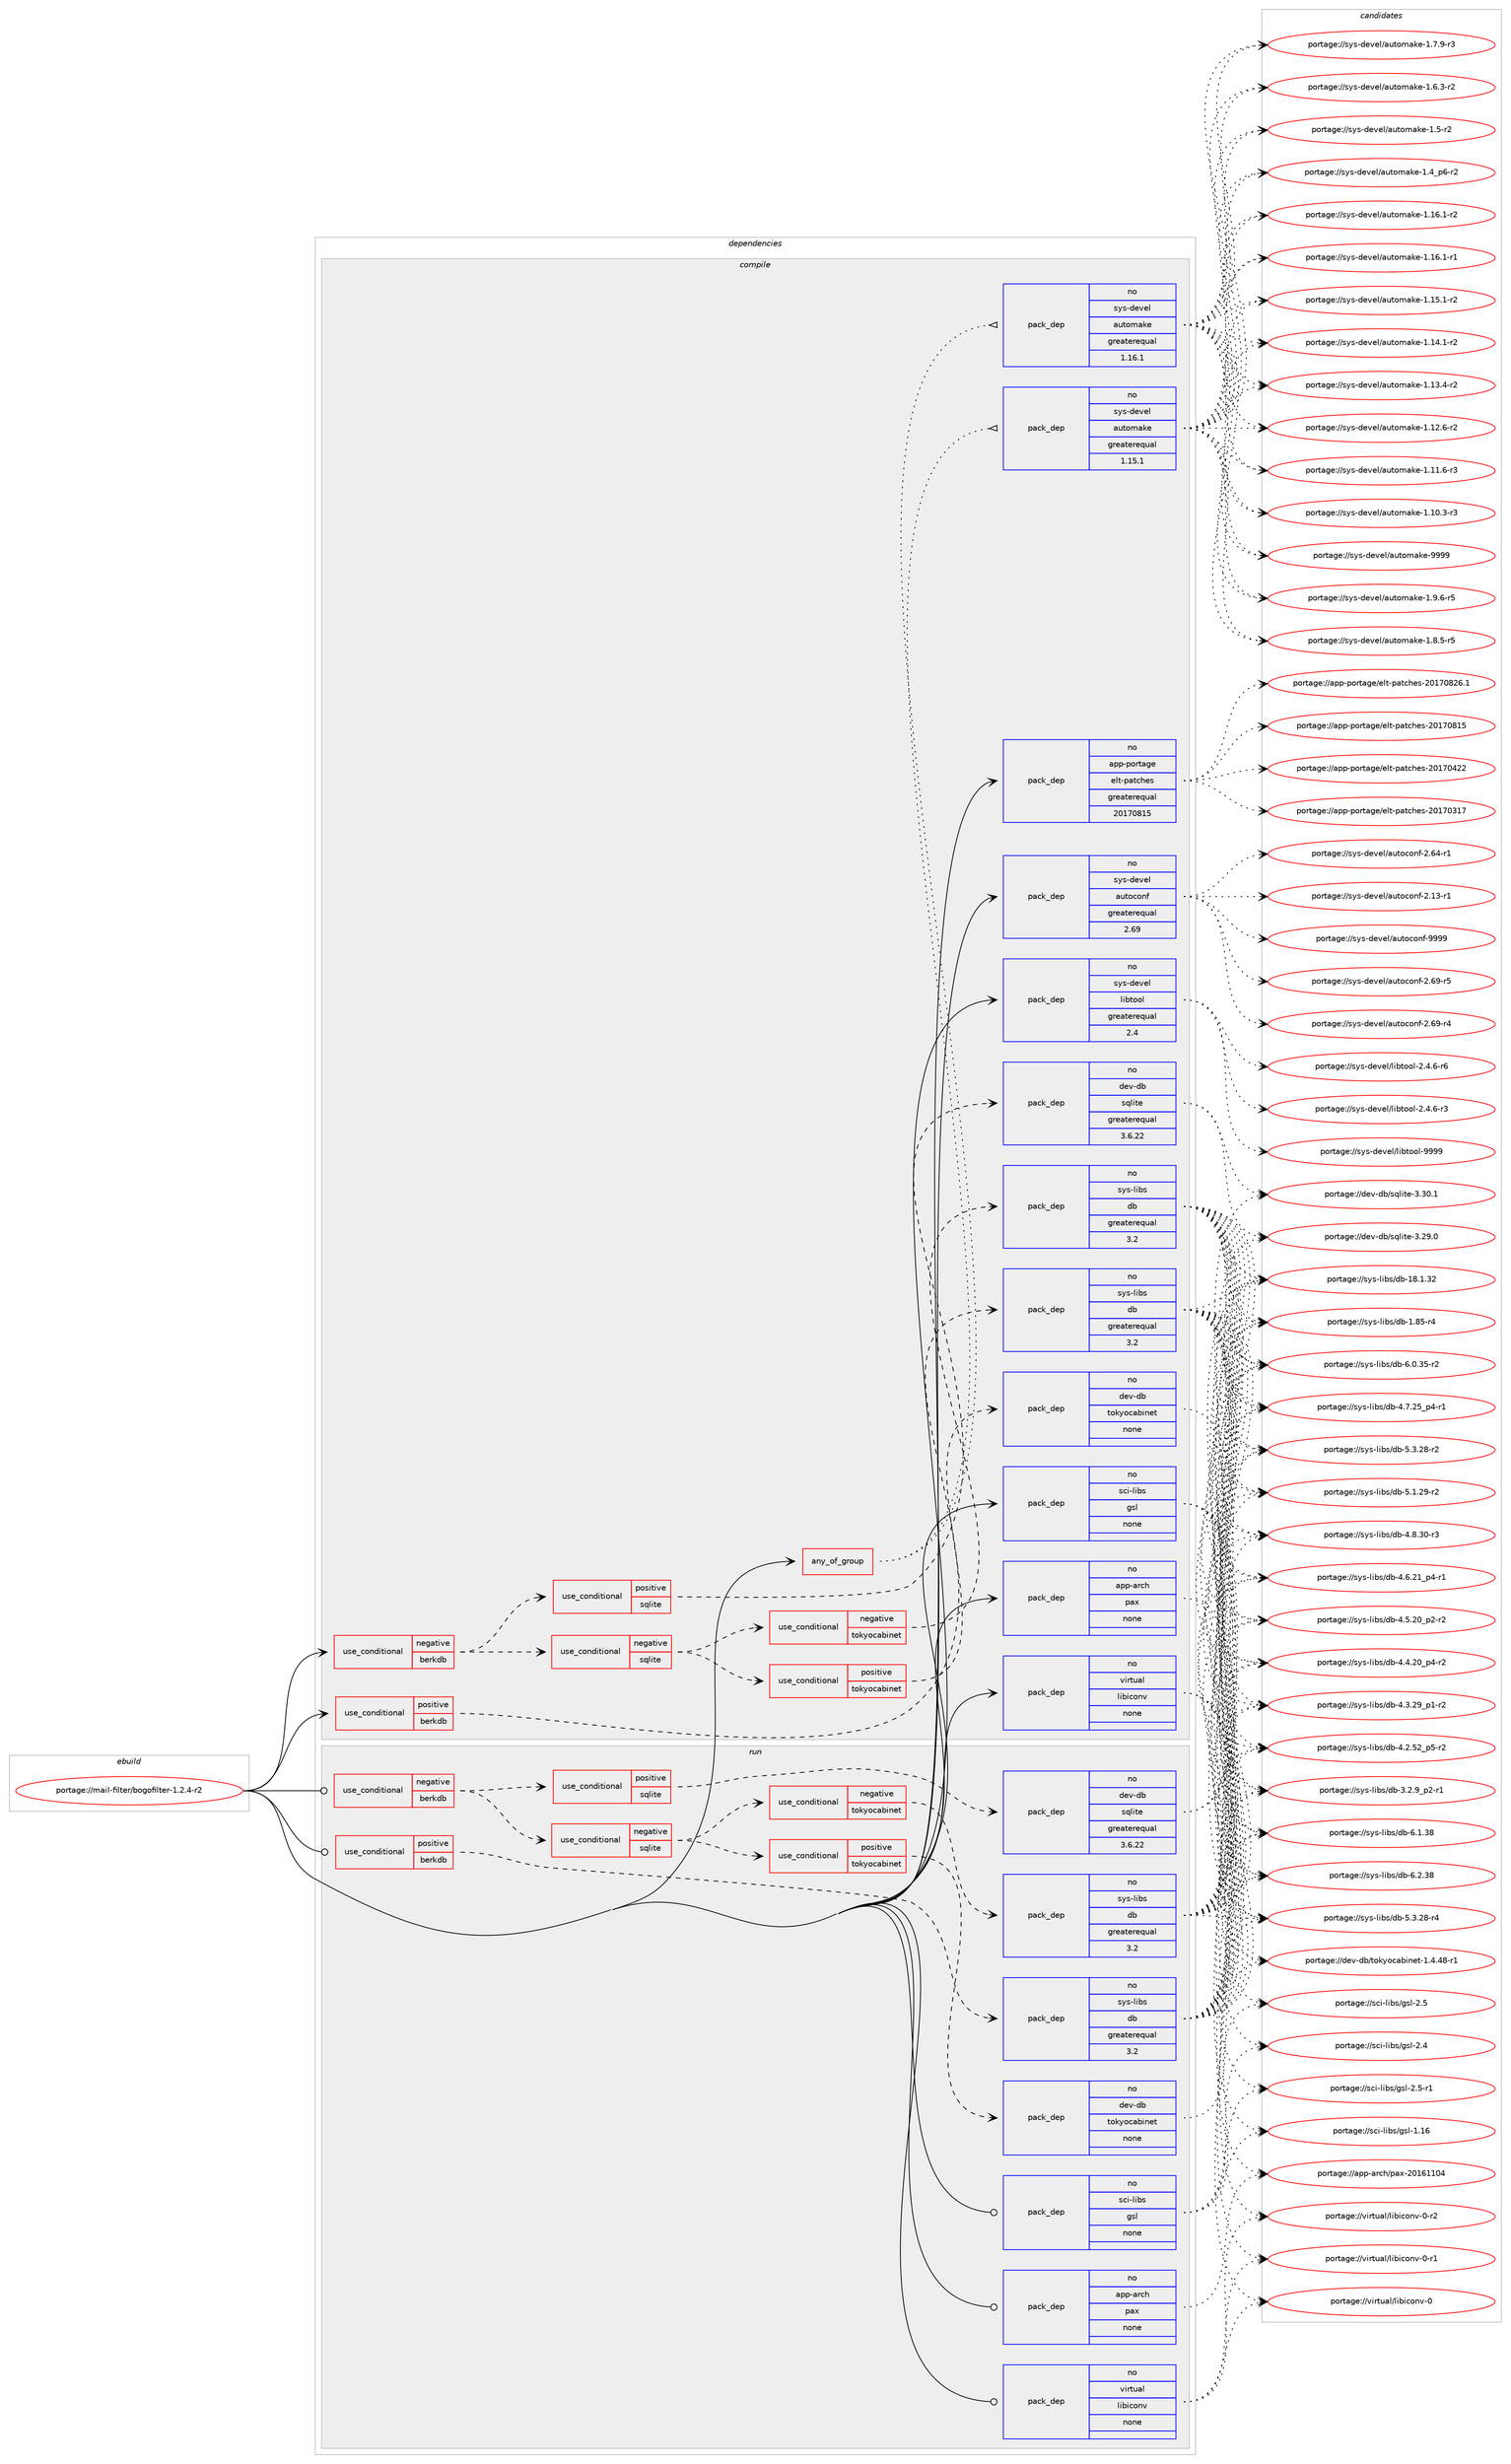 digraph prolog {

# *************
# Graph options
# *************

newrank=true;
concentrate=true;
compound=true;
graph [rankdir=LR,fontname=Helvetica,fontsize=10,ranksep=1.5];#, ranksep=2.5, nodesep=0.2];
edge  [arrowhead=vee];
node  [fontname=Helvetica,fontsize=10];

# **********
# The ebuild
# **********

subgraph cluster_leftcol {
color=gray;
label=<<i>ebuild</i>>;
id [label="portage://mail-filter/bogofilter-1.2.4-r2", color=red, width=4, href="../mail-filter/bogofilter-1.2.4-r2.svg"];
}

# ****************
# The dependencies
# ****************

subgraph cluster_midcol {
color=gray;
label=<<i>dependencies</i>>;
subgraph cluster_compile {
fillcolor="#eeeeee";
style=filled;
label=<<i>compile</i>>;
subgraph any3414 {
dependency233961 [label=<<TABLE BORDER="0" CELLBORDER="1" CELLSPACING="0" CELLPADDING="4"><TR><TD CELLPADDING="10">any_of_group</TD></TR></TABLE>>, shape=none, color=red];subgraph pack176894 {
dependency233962 [label=<<TABLE BORDER="0" CELLBORDER="1" CELLSPACING="0" CELLPADDING="4" WIDTH="220"><TR><TD ROWSPAN="6" CELLPADDING="30">pack_dep</TD></TR><TR><TD WIDTH="110">no</TD></TR><TR><TD>sys-devel</TD></TR><TR><TD>automake</TD></TR><TR><TD>greaterequal</TD></TR><TR><TD>1.16.1</TD></TR></TABLE>>, shape=none, color=blue];
}
dependency233961:e -> dependency233962:w [weight=20,style="dotted",arrowhead="oinv"];
subgraph pack176895 {
dependency233963 [label=<<TABLE BORDER="0" CELLBORDER="1" CELLSPACING="0" CELLPADDING="4" WIDTH="220"><TR><TD ROWSPAN="6" CELLPADDING="30">pack_dep</TD></TR><TR><TD WIDTH="110">no</TD></TR><TR><TD>sys-devel</TD></TR><TR><TD>automake</TD></TR><TR><TD>greaterequal</TD></TR><TR><TD>1.15.1</TD></TR></TABLE>>, shape=none, color=blue];
}
dependency233961:e -> dependency233963:w [weight=20,style="dotted",arrowhead="oinv"];
}
id:e -> dependency233961:w [weight=20,style="solid",arrowhead="vee"];
subgraph cond53474 {
dependency233964 [label=<<TABLE BORDER="0" CELLBORDER="1" CELLSPACING="0" CELLPADDING="4"><TR><TD ROWSPAN="3" CELLPADDING="10">use_conditional</TD></TR><TR><TD>negative</TD></TR><TR><TD>berkdb</TD></TR></TABLE>>, shape=none, color=red];
subgraph cond53475 {
dependency233965 [label=<<TABLE BORDER="0" CELLBORDER="1" CELLSPACING="0" CELLPADDING="4"><TR><TD ROWSPAN="3" CELLPADDING="10">use_conditional</TD></TR><TR><TD>positive</TD></TR><TR><TD>sqlite</TD></TR></TABLE>>, shape=none, color=red];
subgraph pack176896 {
dependency233966 [label=<<TABLE BORDER="0" CELLBORDER="1" CELLSPACING="0" CELLPADDING="4" WIDTH="220"><TR><TD ROWSPAN="6" CELLPADDING="30">pack_dep</TD></TR><TR><TD WIDTH="110">no</TD></TR><TR><TD>dev-db</TD></TR><TR><TD>sqlite</TD></TR><TR><TD>greaterequal</TD></TR><TR><TD>3.6.22</TD></TR></TABLE>>, shape=none, color=blue];
}
dependency233965:e -> dependency233966:w [weight=20,style="dashed",arrowhead="vee"];
}
dependency233964:e -> dependency233965:w [weight=20,style="dashed",arrowhead="vee"];
subgraph cond53476 {
dependency233967 [label=<<TABLE BORDER="0" CELLBORDER="1" CELLSPACING="0" CELLPADDING="4"><TR><TD ROWSPAN="3" CELLPADDING="10">use_conditional</TD></TR><TR><TD>negative</TD></TR><TR><TD>sqlite</TD></TR></TABLE>>, shape=none, color=red];
subgraph cond53477 {
dependency233968 [label=<<TABLE BORDER="0" CELLBORDER="1" CELLSPACING="0" CELLPADDING="4"><TR><TD ROWSPAN="3" CELLPADDING="10">use_conditional</TD></TR><TR><TD>positive</TD></TR><TR><TD>tokyocabinet</TD></TR></TABLE>>, shape=none, color=red];
subgraph pack176897 {
dependency233969 [label=<<TABLE BORDER="0" CELLBORDER="1" CELLSPACING="0" CELLPADDING="4" WIDTH="220"><TR><TD ROWSPAN="6" CELLPADDING="30">pack_dep</TD></TR><TR><TD WIDTH="110">no</TD></TR><TR><TD>dev-db</TD></TR><TR><TD>tokyocabinet</TD></TR><TR><TD>none</TD></TR><TR><TD></TD></TR></TABLE>>, shape=none, color=blue];
}
dependency233968:e -> dependency233969:w [weight=20,style="dashed",arrowhead="vee"];
}
dependency233967:e -> dependency233968:w [weight=20,style="dashed",arrowhead="vee"];
subgraph cond53478 {
dependency233970 [label=<<TABLE BORDER="0" CELLBORDER="1" CELLSPACING="0" CELLPADDING="4"><TR><TD ROWSPAN="3" CELLPADDING="10">use_conditional</TD></TR><TR><TD>negative</TD></TR><TR><TD>tokyocabinet</TD></TR></TABLE>>, shape=none, color=red];
subgraph pack176898 {
dependency233971 [label=<<TABLE BORDER="0" CELLBORDER="1" CELLSPACING="0" CELLPADDING="4" WIDTH="220"><TR><TD ROWSPAN="6" CELLPADDING="30">pack_dep</TD></TR><TR><TD WIDTH="110">no</TD></TR><TR><TD>sys-libs</TD></TR><TR><TD>db</TD></TR><TR><TD>greaterequal</TD></TR><TR><TD>3.2</TD></TR></TABLE>>, shape=none, color=blue];
}
dependency233970:e -> dependency233971:w [weight=20,style="dashed",arrowhead="vee"];
}
dependency233967:e -> dependency233970:w [weight=20,style="dashed",arrowhead="vee"];
}
dependency233964:e -> dependency233967:w [weight=20,style="dashed",arrowhead="vee"];
}
id:e -> dependency233964:w [weight=20,style="solid",arrowhead="vee"];
subgraph cond53479 {
dependency233972 [label=<<TABLE BORDER="0" CELLBORDER="1" CELLSPACING="0" CELLPADDING="4"><TR><TD ROWSPAN="3" CELLPADDING="10">use_conditional</TD></TR><TR><TD>positive</TD></TR><TR><TD>berkdb</TD></TR></TABLE>>, shape=none, color=red];
subgraph pack176899 {
dependency233973 [label=<<TABLE BORDER="0" CELLBORDER="1" CELLSPACING="0" CELLPADDING="4" WIDTH="220"><TR><TD ROWSPAN="6" CELLPADDING="30">pack_dep</TD></TR><TR><TD WIDTH="110">no</TD></TR><TR><TD>sys-libs</TD></TR><TR><TD>db</TD></TR><TR><TD>greaterequal</TD></TR><TR><TD>3.2</TD></TR></TABLE>>, shape=none, color=blue];
}
dependency233972:e -> dependency233973:w [weight=20,style="dashed",arrowhead="vee"];
}
id:e -> dependency233972:w [weight=20,style="solid",arrowhead="vee"];
subgraph pack176900 {
dependency233974 [label=<<TABLE BORDER="0" CELLBORDER="1" CELLSPACING="0" CELLPADDING="4" WIDTH="220"><TR><TD ROWSPAN="6" CELLPADDING="30">pack_dep</TD></TR><TR><TD WIDTH="110">no</TD></TR><TR><TD>app-arch</TD></TR><TR><TD>pax</TD></TR><TR><TD>none</TD></TR><TR><TD></TD></TR></TABLE>>, shape=none, color=blue];
}
id:e -> dependency233974:w [weight=20,style="solid",arrowhead="vee"];
subgraph pack176901 {
dependency233975 [label=<<TABLE BORDER="0" CELLBORDER="1" CELLSPACING="0" CELLPADDING="4" WIDTH="220"><TR><TD ROWSPAN="6" CELLPADDING="30">pack_dep</TD></TR><TR><TD WIDTH="110">no</TD></TR><TR><TD>app-portage</TD></TR><TR><TD>elt-patches</TD></TR><TR><TD>greaterequal</TD></TR><TR><TD>20170815</TD></TR></TABLE>>, shape=none, color=blue];
}
id:e -> dependency233975:w [weight=20,style="solid",arrowhead="vee"];
subgraph pack176902 {
dependency233976 [label=<<TABLE BORDER="0" CELLBORDER="1" CELLSPACING="0" CELLPADDING="4" WIDTH="220"><TR><TD ROWSPAN="6" CELLPADDING="30">pack_dep</TD></TR><TR><TD WIDTH="110">no</TD></TR><TR><TD>sci-libs</TD></TR><TR><TD>gsl</TD></TR><TR><TD>none</TD></TR><TR><TD></TD></TR></TABLE>>, shape=none, color=blue];
}
id:e -> dependency233976:w [weight=20,style="solid",arrowhead="vee"];
subgraph pack176903 {
dependency233977 [label=<<TABLE BORDER="0" CELLBORDER="1" CELLSPACING="0" CELLPADDING="4" WIDTH="220"><TR><TD ROWSPAN="6" CELLPADDING="30">pack_dep</TD></TR><TR><TD WIDTH="110">no</TD></TR><TR><TD>sys-devel</TD></TR><TR><TD>autoconf</TD></TR><TR><TD>greaterequal</TD></TR><TR><TD>2.69</TD></TR></TABLE>>, shape=none, color=blue];
}
id:e -> dependency233977:w [weight=20,style="solid",arrowhead="vee"];
subgraph pack176904 {
dependency233978 [label=<<TABLE BORDER="0" CELLBORDER="1" CELLSPACING="0" CELLPADDING="4" WIDTH="220"><TR><TD ROWSPAN="6" CELLPADDING="30">pack_dep</TD></TR><TR><TD WIDTH="110">no</TD></TR><TR><TD>sys-devel</TD></TR><TR><TD>libtool</TD></TR><TR><TD>greaterequal</TD></TR><TR><TD>2.4</TD></TR></TABLE>>, shape=none, color=blue];
}
id:e -> dependency233978:w [weight=20,style="solid",arrowhead="vee"];
subgraph pack176905 {
dependency233979 [label=<<TABLE BORDER="0" CELLBORDER="1" CELLSPACING="0" CELLPADDING="4" WIDTH="220"><TR><TD ROWSPAN="6" CELLPADDING="30">pack_dep</TD></TR><TR><TD WIDTH="110">no</TD></TR><TR><TD>virtual</TD></TR><TR><TD>libiconv</TD></TR><TR><TD>none</TD></TR><TR><TD></TD></TR></TABLE>>, shape=none, color=blue];
}
id:e -> dependency233979:w [weight=20,style="solid",arrowhead="vee"];
}
subgraph cluster_compileandrun {
fillcolor="#eeeeee";
style=filled;
label=<<i>compile and run</i>>;
}
subgraph cluster_run {
fillcolor="#eeeeee";
style=filled;
label=<<i>run</i>>;
subgraph cond53480 {
dependency233980 [label=<<TABLE BORDER="0" CELLBORDER="1" CELLSPACING="0" CELLPADDING="4"><TR><TD ROWSPAN="3" CELLPADDING="10">use_conditional</TD></TR><TR><TD>negative</TD></TR><TR><TD>berkdb</TD></TR></TABLE>>, shape=none, color=red];
subgraph cond53481 {
dependency233981 [label=<<TABLE BORDER="0" CELLBORDER="1" CELLSPACING="0" CELLPADDING="4"><TR><TD ROWSPAN="3" CELLPADDING="10">use_conditional</TD></TR><TR><TD>positive</TD></TR><TR><TD>sqlite</TD></TR></TABLE>>, shape=none, color=red];
subgraph pack176906 {
dependency233982 [label=<<TABLE BORDER="0" CELLBORDER="1" CELLSPACING="0" CELLPADDING="4" WIDTH="220"><TR><TD ROWSPAN="6" CELLPADDING="30">pack_dep</TD></TR><TR><TD WIDTH="110">no</TD></TR><TR><TD>dev-db</TD></TR><TR><TD>sqlite</TD></TR><TR><TD>greaterequal</TD></TR><TR><TD>3.6.22</TD></TR></TABLE>>, shape=none, color=blue];
}
dependency233981:e -> dependency233982:w [weight=20,style="dashed",arrowhead="vee"];
}
dependency233980:e -> dependency233981:w [weight=20,style="dashed",arrowhead="vee"];
subgraph cond53482 {
dependency233983 [label=<<TABLE BORDER="0" CELLBORDER="1" CELLSPACING="0" CELLPADDING="4"><TR><TD ROWSPAN="3" CELLPADDING="10">use_conditional</TD></TR><TR><TD>negative</TD></TR><TR><TD>sqlite</TD></TR></TABLE>>, shape=none, color=red];
subgraph cond53483 {
dependency233984 [label=<<TABLE BORDER="0" CELLBORDER="1" CELLSPACING="0" CELLPADDING="4"><TR><TD ROWSPAN="3" CELLPADDING="10">use_conditional</TD></TR><TR><TD>positive</TD></TR><TR><TD>tokyocabinet</TD></TR></TABLE>>, shape=none, color=red];
subgraph pack176907 {
dependency233985 [label=<<TABLE BORDER="0" CELLBORDER="1" CELLSPACING="0" CELLPADDING="4" WIDTH="220"><TR><TD ROWSPAN="6" CELLPADDING="30">pack_dep</TD></TR><TR><TD WIDTH="110">no</TD></TR><TR><TD>dev-db</TD></TR><TR><TD>tokyocabinet</TD></TR><TR><TD>none</TD></TR><TR><TD></TD></TR></TABLE>>, shape=none, color=blue];
}
dependency233984:e -> dependency233985:w [weight=20,style="dashed",arrowhead="vee"];
}
dependency233983:e -> dependency233984:w [weight=20,style="dashed",arrowhead="vee"];
subgraph cond53484 {
dependency233986 [label=<<TABLE BORDER="0" CELLBORDER="1" CELLSPACING="0" CELLPADDING="4"><TR><TD ROWSPAN="3" CELLPADDING="10">use_conditional</TD></TR><TR><TD>negative</TD></TR><TR><TD>tokyocabinet</TD></TR></TABLE>>, shape=none, color=red];
subgraph pack176908 {
dependency233987 [label=<<TABLE BORDER="0" CELLBORDER="1" CELLSPACING="0" CELLPADDING="4" WIDTH="220"><TR><TD ROWSPAN="6" CELLPADDING="30">pack_dep</TD></TR><TR><TD WIDTH="110">no</TD></TR><TR><TD>sys-libs</TD></TR><TR><TD>db</TD></TR><TR><TD>greaterequal</TD></TR><TR><TD>3.2</TD></TR></TABLE>>, shape=none, color=blue];
}
dependency233986:e -> dependency233987:w [weight=20,style="dashed",arrowhead="vee"];
}
dependency233983:e -> dependency233986:w [weight=20,style="dashed",arrowhead="vee"];
}
dependency233980:e -> dependency233983:w [weight=20,style="dashed",arrowhead="vee"];
}
id:e -> dependency233980:w [weight=20,style="solid",arrowhead="odot"];
subgraph cond53485 {
dependency233988 [label=<<TABLE BORDER="0" CELLBORDER="1" CELLSPACING="0" CELLPADDING="4"><TR><TD ROWSPAN="3" CELLPADDING="10">use_conditional</TD></TR><TR><TD>positive</TD></TR><TR><TD>berkdb</TD></TR></TABLE>>, shape=none, color=red];
subgraph pack176909 {
dependency233989 [label=<<TABLE BORDER="0" CELLBORDER="1" CELLSPACING="0" CELLPADDING="4" WIDTH="220"><TR><TD ROWSPAN="6" CELLPADDING="30">pack_dep</TD></TR><TR><TD WIDTH="110">no</TD></TR><TR><TD>sys-libs</TD></TR><TR><TD>db</TD></TR><TR><TD>greaterequal</TD></TR><TR><TD>3.2</TD></TR></TABLE>>, shape=none, color=blue];
}
dependency233988:e -> dependency233989:w [weight=20,style="dashed",arrowhead="vee"];
}
id:e -> dependency233988:w [weight=20,style="solid",arrowhead="odot"];
subgraph pack176910 {
dependency233990 [label=<<TABLE BORDER="0" CELLBORDER="1" CELLSPACING="0" CELLPADDING="4" WIDTH="220"><TR><TD ROWSPAN="6" CELLPADDING="30">pack_dep</TD></TR><TR><TD WIDTH="110">no</TD></TR><TR><TD>app-arch</TD></TR><TR><TD>pax</TD></TR><TR><TD>none</TD></TR><TR><TD></TD></TR></TABLE>>, shape=none, color=blue];
}
id:e -> dependency233990:w [weight=20,style="solid",arrowhead="odot"];
subgraph pack176911 {
dependency233991 [label=<<TABLE BORDER="0" CELLBORDER="1" CELLSPACING="0" CELLPADDING="4" WIDTH="220"><TR><TD ROWSPAN="6" CELLPADDING="30">pack_dep</TD></TR><TR><TD WIDTH="110">no</TD></TR><TR><TD>sci-libs</TD></TR><TR><TD>gsl</TD></TR><TR><TD>none</TD></TR><TR><TD></TD></TR></TABLE>>, shape=none, color=blue];
}
id:e -> dependency233991:w [weight=20,style="solid",arrowhead="odot"];
subgraph pack176912 {
dependency233992 [label=<<TABLE BORDER="0" CELLBORDER="1" CELLSPACING="0" CELLPADDING="4" WIDTH="220"><TR><TD ROWSPAN="6" CELLPADDING="30">pack_dep</TD></TR><TR><TD WIDTH="110">no</TD></TR><TR><TD>virtual</TD></TR><TR><TD>libiconv</TD></TR><TR><TD>none</TD></TR><TR><TD></TD></TR></TABLE>>, shape=none, color=blue];
}
id:e -> dependency233992:w [weight=20,style="solid",arrowhead="odot"];
}
}

# **************
# The candidates
# **************

subgraph cluster_choices {
rank=same;
color=gray;
label=<<i>candidates</i>>;

subgraph choice176894 {
color=black;
nodesep=1;
choice115121115451001011181011084797117116111109971071014557575757 [label="portage://sys-devel/automake-9999", color=red, width=4,href="../sys-devel/automake-9999.svg"];
choice115121115451001011181011084797117116111109971071014549465746544511453 [label="portage://sys-devel/automake-1.9.6-r5", color=red, width=4,href="../sys-devel/automake-1.9.6-r5.svg"];
choice115121115451001011181011084797117116111109971071014549465646534511453 [label="portage://sys-devel/automake-1.8.5-r5", color=red, width=4,href="../sys-devel/automake-1.8.5-r5.svg"];
choice115121115451001011181011084797117116111109971071014549465546574511451 [label="portage://sys-devel/automake-1.7.9-r3", color=red, width=4,href="../sys-devel/automake-1.7.9-r3.svg"];
choice115121115451001011181011084797117116111109971071014549465446514511450 [label="portage://sys-devel/automake-1.6.3-r2", color=red, width=4,href="../sys-devel/automake-1.6.3-r2.svg"];
choice11512111545100101118101108479711711611110997107101454946534511450 [label="portage://sys-devel/automake-1.5-r2", color=red, width=4,href="../sys-devel/automake-1.5-r2.svg"];
choice115121115451001011181011084797117116111109971071014549465295112544511450 [label="portage://sys-devel/automake-1.4_p6-r2", color=red, width=4,href="../sys-devel/automake-1.4_p6-r2.svg"];
choice11512111545100101118101108479711711611110997107101454946495446494511450 [label="portage://sys-devel/automake-1.16.1-r2", color=red, width=4,href="../sys-devel/automake-1.16.1-r2.svg"];
choice11512111545100101118101108479711711611110997107101454946495446494511449 [label="portage://sys-devel/automake-1.16.1-r1", color=red, width=4,href="../sys-devel/automake-1.16.1-r1.svg"];
choice11512111545100101118101108479711711611110997107101454946495346494511450 [label="portage://sys-devel/automake-1.15.1-r2", color=red, width=4,href="../sys-devel/automake-1.15.1-r2.svg"];
choice11512111545100101118101108479711711611110997107101454946495246494511450 [label="portage://sys-devel/automake-1.14.1-r2", color=red, width=4,href="../sys-devel/automake-1.14.1-r2.svg"];
choice11512111545100101118101108479711711611110997107101454946495146524511450 [label="portage://sys-devel/automake-1.13.4-r2", color=red, width=4,href="../sys-devel/automake-1.13.4-r2.svg"];
choice11512111545100101118101108479711711611110997107101454946495046544511450 [label="portage://sys-devel/automake-1.12.6-r2", color=red, width=4,href="../sys-devel/automake-1.12.6-r2.svg"];
choice11512111545100101118101108479711711611110997107101454946494946544511451 [label="portage://sys-devel/automake-1.11.6-r3", color=red, width=4,href="../sys-devel/automake-1.11.6-r3.svg"];
choice11512111545100101118101108479711711611110997107101454946494846514511451 [label="portage://sys-devel/automake-1.10.3-r3", color=red, width=4,href="../sys-devel/automake-1.10.3-r3.svg"];
dependency233962:e -> choice115121115451001011181011084797117116111109971071014557575757:w [style=dotted,weight="100"];
dependency233962:e -> choice115121115451001011181011084797117116111109971071014549465746544511453:w [style=dotted,weight="100"];
dependency233962:e -> choice115121115451001011181011084797117116111109971071014549465646534511453:w [style=dotted,weight="100"];
dependency233962:e -> choice115121115451001011181011084797117116111109971071014549465546574511451:w [style=dotted,weight="100"];
dependency233962:e -> choice115121115451001011181011084797117116111109971071014549465446514511450:w [style=dotted,weight="100"];
dependency233962:e -> choice11512111545100101118101108479711711611110997107101454946534511450:w [style=dotted,weight="100"];
dependency233962:e -> choice115121115451001011181011084797117116111109971071014549465295112544511450:w [style=dotted,weight="100"];
dependency233962:e -> choice11512111545100101118101108479711711611110997107101454946495446494511450:w [style=dotted,weight="100"];
dependency233962:e -> choice11512111545100101118101108479711711611110997107101454946495446494511449:w [style=dotted,weight="100"];
dependency233962:e -> choice11512111545100101118101108479711711611110997107101454946495346494511450:w [style=dotted,weight="100"];
dependency233962:e -> choice11512111545100101118101108479711711611110997107101454946495246494511450:w [style=dotted,weight="100"];
dependency233962:e -> choice11512111545100101118101108479711711611110997107101454946495146524511450:w [style=dotted,weight="100"];
dependency233962:e -> choice11512111545100101118101108479711711611110997107101454946495046544511450:w [style=dotted,weight="100"];
dependency233962:e -> choice11512111545100101118101108479711711611110997107101454946494946544511451:w [style=dotted,weight="100"];
dependency233962:e -> choice11512111545100101118101108479711711611110997107101454946494846514511451:w [style=dotted,weight="100"];
}
subgraph choice176895 {
color=black;
nodesep=1;
choice115121115451001011181011084797117116111109971071014557575757 [label="portage://sys-devel/automake-9999", color=red, width=4,href="../sys-devel/automake-9999.svg"];
choice115121115451001011181011084797117116111109971071014549465746544511453 [label="portage://sys-devel/automake-1.9.6-r5", color=red, width=4,href="../sys-devel/automake-1.9.6-r5.svg"];
choice115121115451001011181011084797117116111109971071014549465646534511453 [label="portage://sys-devel/automake-1.8.5-r5", color=red, width=4,href="../sys-devel/automake-1.8.5-r5.svg"];
choice115121115451001011181011084797117116111109971071014549465546574511451 [label="portage://sys-devel/automake-1.7.9-r3", color=red, width=4,href="../sys-devel/automake-1.7.9-r3.svg"];
choice115121115451001011181011084797117116111109971071014549465446514511450 [label="portage://sys-devel/automake-1.6.3-r2", color=red, width=4,href="../sys-devel/automake-1.6.3-r2.svg"];
choice11512111545100101118101108479711711611110997107101454946534511450 [label="portage://sys-devel/automake-1.5-r2", color=red, width=4,href="../sys-devel/automake-1.5-r2.svg"];
choice115121115451001011181011084797117116111109971071014549465295112544511450 [label="portage://sys-devel/automake-1.4_p6-r2", color=red, width=4,href="../sys-devel/automake-1.4_p6-r2.svg"];
choice11512111545100101118101108479711711611110997107101454946495446494511450 [label="portage://sys-devel/automake-1.16.1-r2", color=red, width=4,href="../sys-devel/automake-1.16.1-r2.svg"];
choice11512111545100101118101108479711711611110997107101454946495446494511449 [label="portage://sys-devel/automake-1.16.1-r1", color=red, width=4,href="../sys-devel/automake-1.16.1-r1.svg"];
choice11512111545100101118101108479711711611110997107101454946495346494511450 [label="portage://sys-devel/automake-1.15.1-r2", color=red, width=4,href="../sys-devel/automake-1.15.1-r2.svg"];
choice11512111545100101118101108479711711611110997107101454946495246494511450 [label="portage://sys-devel/automake-1.14.1-r2", color=red, width=4,href="../sys-devel/automake-1.14.1-r2.svg"];
choice11512111545100101118101108479711711611110997107101454946495146524511450 [label="portage://sys-devel/automake-1.13.4-r2", color=red, width=4,href="../sys-devel/automake-1.13.4-r2.svg"];
choice11512111545100101118101108479711711611110997107101454946495046544511450 [label="portage://sys-devel/automake-1.12.6-r2", color=red, width=4,href="../sys-devel/automake-1.12.6-r2.svg"];
choice11512111545100101118101108479711711611110997107101454946494946544511451 [label="portage://sys-devel/automake-1.11.6-r3", color=red, width=4,href="../sys-devel/automake-1.11.6-r3.svg"];
choice11512111545100101118101108479711711611110997107101454946494846514511451 [label="portage://sys-devel/automake-1.10.3-r3", color=red, width=4,href="../sys-devel/automake-1.10.3-r3.svg"];
dependency233963:e -> choice115121115451001011181011084797117116111109971071014557575757:w [style=dotted,weight="100"];
dependency233963:e -> choice115121115451001011181011084797117116111109971071014549465746544511453:w [style=dotted,weight="100"];
dependency233963:e -> choice115121115451001011181011084797117116111109971071014549465646534511453:w [style=dotted,weight="100"];
dependency233963:e -> choice115121115451001011181011084797117116111109971071014549465546574511451:w [style=dotted,weight="100"];
dependency233963:e -> choice115121115451001011181011084797117116111109971071014549465446514511450:w [style=dotted,weight="100"];
dependency233963:e -> choice11512111545100101118101108479711711611110997107101454946534511450:w [style=dotted,weight="100"];
dependency233963:e -> choice115121115451001011181011084797117116111109971071014549465295112544511450:w [style=dotted,weight="100"];
dependency233963:e -> choice11512111545100101118101108479711711611110997107101454946495446494511450:w [style=dotted,weight="100"];
dependency233963:e -> choice11512111545100101118101108479711711611110997107101454946495446494511449:w [style=dotted,weight="100"];
dependency233963:e -> choice11512111545100101118101108479711711611110997107101454946495346494511450:w [style=dotted,weight="100"];
dependency233963:e -> choice11512111545100101118101108479711711611110997107101454946495246494511450:w [style=dotted,weight="100"];
dependency233963:e -> choice11512111545100101118101108479711711611110997107101454946495146524511450:w [style=dotted,weight="100"];
dependency233963:e -> choice11512111545100101118101108479711711611110997107101454946495046544511450:w [style=dotted,weight="100"];
dependency233963:e -> choice11512111545100101118101108479711711611110997107101454946494946544511451:w [style=dotted,weight="100"];
dependency233963:e -> choice11512111545100101118101108479711711611110997107101454946494846514511451:w [style=dotted,weight="100"];
}
subgraph choice176896 {
color=black;
nodesep=1;
choice10010111845100984711511310810511610145514651484649 [label="portage://dev-db/sqlite-3.30.1", color=red, width=4,href="../dev-db/sqlite-3.30.1.svg"];
choice10010111845100984711511310810511610145514650574648 [label="portage://dev-db/sqlite-3.29.0", color=red, width=4,href="../dev-db/sqlite-3.29.0.svg"];
dependency233966:e -> choice10010111845100984711511310810511610145514651484649:w [style=dotted,weight="100"];
dependency233966:e -> choice10010111845100984711511310810511610145514650574648:w [style=dotted,weight="100"];
}
subgraph choice176897 {
color=black;
nodesep=1;
choice100101118451009847116111107121111999798105110101116454946524652564511449 [label="portage://dev-db/tokyocabinet-1.4.48-r1", color=red, width=4,href="../dev-db/tokyocabinet-1.4.48-r1.svg"];
dependency233969:e -> choice100101118451009847116111107121111999798105110101116454946524652564511449:w [style=dotted,weight="100"];
}
subgraph choice176898 {
color=black;
nodesep=1;
choice1151211154510810598115471009845544650465156 [label="portage://sys-libs/db-6.2.38", color=red, width=4,href="../sys-libs/db-6.2.38.svg"];
choice1151211154510810598115471009845544649465156 [label="portage://sys-libs/db-6.1.38", color=red, width=4,href="../sys-libs/db-6.1.38.svg"];
choice11512111545108105981154710098455446484651534511450 [label="portage://sys-libs/db-6.0.35-r2", color=red, width=4,href="../sys-libs/db-6.0.35-r2.svg"];
choice11512111545108105981154710098455346514650564511452 [label="portage://sys-libs/db-5.3.28-r4", color=red, width=4,href="../sys-libs/db-5.3.28-r4.svg"];
choice11512111545108105981154710098455346514650564511450 [label="portage://sys-libs/db-5.3.28-r2", color=red, width=4,href="../sys-libs/db-5.3.28-r2.svg"];
choice11512111545108105981154710098455346494650574511450 [label="portage://sys-libs/db-5.1.29-r2", color=red, width=4,href="../sys-libs/db-5.1.29-r2.svg"];
choice11512111545108105981154710098455246564651484511451 [label="portage://sys-libs/db-4.8.30-r3", color=red, width=4,href="../sys-libs/db-4.8.30-r3.svg"];
choice115121115451081059811547100984552465546505395112524511449 [label="portage://sys-libs/db-4.7.25_p4-r1", color=red, width=4,href="../sys-libs/db-4.7.25_p4-r1.svg"];
choice115121115451081059811547100984552465446504995112524511449 [label="portage://sys-libs/db-4.6.21_p4-r1", color=red, width=4,href="../sys-libs/db-4.6.21_p4-r1.svg"];
choice115121115451081059811547100984552465346504895112504511450 [label="portage://sys-libs/db-4.5.20_p2-r2", color=red, width=4,href="../sys-libs/db-4.5.20_p2-r2.svg"];
choice115121115451081059811547100984552465246504895112524511450 [label="portage://sys-libs/db-4.4.20_p4-r2", color=red, width=4,href="../sys-libs/db-4.4.20_p4-r2.svg"];
choice115121115451081059811547100984552465146505795112494511450 [label="portage://sys-libs/db-4.3.29_p1-r2", color=red, width=4,href="../sys-libs/db-4.3.29_p1-r2.svg"];
choice115121115451081059811547100984552465046535095112534511450 [label="portage://sys-libs/db-4.2.52_p5-r2", color=red, width=4,href="../sys-libs/db-4.2.52_p5-r2.svg"];
choice1151211154510810598115471009845514650465795112504511449 [label="portage://sys-libs/db-3.2.9_p2-r1", color=red, width=4,href="../sys-libs/db-3.2.9_p2-r1.svg"];
choice115121115451081059811547100984549564649465150 [label="portage://sys-libs/db-18.1.32", color=red, width=4,href="../sys-libs/db-18.1.32.svg"];
choice1151211154510810598115471009845494656534511452 [label="portage://sys-libs/db-1.85-r4", color=red, width=4,href="../sys-libs/db-1.85-r4.svg"];
dependency233971:e -> choice1151211154510810598115471009845544650465156:w [style=dotted,weight="100"];
dependency233971:e -> choice1151211154510810598115471009845544649465156:w [style=dotted,weight="100"];
dependency233971:e -> choice11512111545108105981154710098455446484651534511450:w [style=dotted,weight="100"];
dependency233971:e -> choice11512111545108105981154710098455346514650564511452:w [style=dotted,weight="100"];
dependency233971:e -> choice11512111545108105981154710098455346514650564511450:w [style=dotted,weight="100"];
dependency233971:e -> choice11512111545108105981154710098455346494650574511450:w [style=dotted,weight="100"];
dependency233971:e -> choice11512111545108105981154710098455246564651484511451:w [style=dotted,weight="100"];
dependency233971:e -> choice115121115451081059811547100984552465546505395112524511449:w [style=dotted,weight="100"];
dependency233971:e -> choice115121115451081059811547100984552465446504995112524511449:w [style=dotted,weight="100"];
dependency233971:e -> choice115121115451081059811547100984552465346504895112504511450:w [style=dotted,weight="100"];
dependency233971:e -> choice115121115451081059811547100984552465246504895112524511450:w [style=dotted,weight="100"];
dependency233971:e -> choice115121115451081059811547100984552465146505795112494511450:w [style=dotted,weight="100"];
dependency233971:e -> choice115121115451081059811547100984552465046535095112534511450:w [style=dotted,weight="100"];
dependency233971:e -> choice1151211154510810598115471009845514650465795112504511449:w [style=dotted,weight="100"];
dependency233971:e -> choice115121115451081059811547100984549564649465150:w [style=dotted,weight="100"];
dependency233971:e -> choice1151211154510810598115471009845494656534511452:w [style=dotted,weight="100"];
}
subgraph choice176899 {
color=black;
nodesep=1;
choice1151211154510810598115471009845544650465156 [label="portage://sys-libs/db-6.2.38", color=red, width=4,href="../sys-libs/db-6.2.38.svg"];
choice1151211154510810598115471009845544649465156 [label="portage://sys-libs/db-6.1.38", color=red, width=4,href="../sys-libs/db-6.1.38.svg"];
choice11512111545108105981154710098455446484651534511450 [label="portage://sys-libs/db-6.0.35-r2", color=red, width=4,href="../sys-libs/db-6.0.35-r2.svg"];
choice11512111545108105981154710098455346514650564511452 [label="portage://sys-libs/db-5.3.28-r4", color=red, width=4,href="../sys-libs/db-5.3.28-r4.svg"];
choice11512111545108105981154710098455346514650564511450 [label="portage://sys-libs/db-5.3.28-r2", color=red, width=4,href="../sys-libs/db-5.3.28-r2.svg"];
choice11512111545108105981154710098455346494650574511450 [label="portage://sys-libs/db-5.1.29-r2", color=red, width=4,href="../sys-libs/db-5.1.29-r2.svg"];
choice11512111545108105981154710098455246564651484511451 [label="portage://sys-libs/db-4.8.30-r3", color=red, width=4,href="../sys-libs/db-4.8.30-r3.svg"];
choice115121115451081059811547100984552465546505395112524511449 [label="portage://sys-libs/db-4.7.25_p4-r1", color=red, width=4,href="../sys-libs/db-4.7.25_p4-r1.svg"];
choice115121115451081059811547100984552465446504995112524511449 [label="portage://sys-libs/db-4.6.21_p4-r1", color=red, width=4,href="../sys-libs/db-4.6.21_p4-r1.svg"];
choice115121115451081059811547100984552465346504895112504511450 [label="portage://sys-libs/db-4.5.20_p2-r2", color=red, width=4,href="../sys-libs/db-4.5.20_p2-r2.svg"];
choice115121115451081059811547100984552465246504895112524511450 [label="portage://sys-libs/db-4.4.20_p4-r2", color=red, width=4,href="../sys-libs/db-4.4.20_p4-r2.svg"];
choice115121115451081059811547100984552465146505795112494511450 [label="portage://sys-libs/db-4.3.29_p1-r2", color=red, width=4,href="../sys-libs/db-4.3.29_p1-r2.svg"];
choice115121115451081059811547100984552465046535095112534511450 [label="portage://sys-libs/db-4.2.52_p5-r2", color=red, width=4,href="../sys-libs/db-4.2.52_p5-r2.svg"];
choice1151211154510810598115471009845514650465795112504511449 [label="portage://sys-libs/db-3.2.9_p2-r1", color=red, width=4,href="../sys-libs/db-3.2.9_p2-r1.svg"];
choice115121115451081059811547100984549564649465150 [label="portage://sys-libs/db-18.1.32", color=red, width=4,href="../sys-libs/db-18.1.32.svg"];
choice1151211154510810598115471009845494656534511452 [label="portage://sys-libs/db-1.85-r4", color=red, width=4,href="../sys-libs/db-1.85-r4.svg"];
dependency233973:e -> choice1151211154510810598115471009845544650465156:w [style=dotted,weight="100"];
dependency233973:e -> choice1151211154510810598115471009845544649465156:w [style=dotted,weight="100"];
dependency233973:e -> choice11512111545108105981154710098455446484651534511450:w [style=dotted,weight="100"];
dependency233973:e -> choice11512111545108105981154710098455346514650564511452:w [style=dotted,weight="100"];
dependency233973:e -> choice11512111545108105981154710098455346514650564511450:w [style=dotted,weight="100"];
dependency233973:e -> choice11512111545108105981154710098455346494650574511450:w [style=dotted,weight="100"];
dependency233973:e -> choice11512111545108105981154710098455246564651484511451:w [style=dotted,weight="100"];
dependency233973:e -> choice115121115451081059811547100984552465546505395112524511449:w [style=dotted,weight="100"];
dependency233973:e -> choice115121115451081059811547100984552465446504995112524511449:w [style=dotted,weight="100"];
dependency233973:e -> choice115121115451081059811547100984552465346504895112504511450:w [style=dotted,weight="100"];
dependency233973:e -> choice115121115451081059811547100984552465246504895112524511450:w [style=dotted,weight="100"];
dependency233973:e -> choice115121115451081059811547100984552465146505795112494511450:w [style=dotted,weight="100"];
dependency233973:e -> choice115121115451081059811547100984552465046535095112534511450:w [style=dotted,weight="100"];
dependency233973:e -> choice1151211154510810598115471009845514650465795112504511449:w [style=dotted,weight="100"];
dependency233973:e -> choice115121115451081059811547100984549564649465150:w [style=dotted,weight="100"];
dependency233973:e -> choice1151211154510810598115471009845494656534511452:w [style=dotted,weight="100"];
}
subgraph choice176900 {
color=black;
nodesep=1;
choice971121124597114991044711297120455048495449494852 [label="portage://app-arch/pax-20161104", color=red, width=4,href="../app-arch/pax-20161104.svg"];
dependency233974:e -> choice971121124597114991044711297120455048495449494852:w [style=dotted,weight="100"];
}
subgraph choice176901 {
color=black;
nodesep=1;
choice971121124511211111411697103101471011081164511297116991041011154550484955485650544649 [label="portage://app-portage/elt-patches-20170826.1", color=red, width=4,href="../app-portage/elt-patches-20170826.1.svg"];
choice97112112451121111141169710310147101108116451129711699104101115455048495548564953 [label="portage://app-portage/elt-patches-20170815", color=red, width=4,href="../app-portage/elt-patches-20170815.svg"];
choice97112112451121111141169710310147101108116451129711699104101115455048495548525050 [label="portage://app-portage/elt-patches-20170422", color=red, width=4,href="../app-portage/elt-patches-20170422.svg"];
choice97112112451121111141169710310147101108116451129711699104101115455048495548514955 [label="portage://app-portage/elt-patches-20170317", color=red, width=4,href="../app-portage/elt-patches-20170317.svg"];
dependency233975:e -> choice971121124511211111411697103101471011081164511297116991041011154550484955485650544649:w [style=dotted,weight="100"];
dependency233975:e -> choice97112112451121111141169710310147101108116451129711699104101115455048495548564953:w [style=dotted,weight="100"];
dependency233975:e -> choice97112112451121111141169710310147101108116451129711699104101115455048495548525050:w [style=dotted,weight="100"];
dependency233975:e -> choice97112112451121111141169710310147101108116451129711699104101115455048495548514955:w [style=dotted,weight="100"];
}
subgraph choice176902 {
color=black;
nodesep=1;
choice11599105451081059811547103115108455046534511449 [label="portage://sci-libs/gsl-2.5-r1", color=red, width=4,href="../sci-libs/gsl-2.5-r1.svg"];
choice1159910545108105981154710311510845504653 [label="portage://sci-libs/gsl-2.5", color=red, width=4,href="../sci-libs/gsl-2.5.svg"];
choice1159910545108105981154710311510845504652 [label="portage://sci-libs/gsl-2.4", color=red, width=4,href="../sci-libs/gsl-2.4.svg"];
choice115991054510810598115471031151084549464954 [label="portage://sci-libs/gsl-1.16", color=red, width=4,href="../sci-libs/gsl-1.16.svg"];
dependency233976:e -> choice11599105451081059811547103115108455046534511449:w [style=dotted,weight="100"];
dependency233976:e -> choice1159910545108105981154710311510845504653:w [style=dotted,weight="100"];
dependency233976:e -> choice1159910545108105981154710311510845504652:w [style=dotted,weight="100"];
dependency233976:e -> choice115991054510810598115471031151084549464954:w [style=dotted,weight="100"];
}
subgraph choice176903 {
color=black;
nodesep=1;
choice115121115451001011181011084797117116111991111101024557575757 [label="portage://sys-devel/autoconf-9999", color=red, width=4,href="../sys-devel/autoconf-9999.svg"];
choice1151211154510010111810110847971171161119911111010245504654574511453 [label="portage://sys-devel/autoconf-2.69-r5", color=red, width=4,href="../sys-devel/autoconf-2.69-r5.svg"];
choice1151211154510010111810110847971171161119911111010245504654574511452 [label="portage://sys-devel/autoconf-2.69-r4", color=red, width=4,href="../sys-devel/autoconf-2.69-r4.svg"];
choice1151211154510010111810110847971171161119911111010245504654524511449 [label="portage://sys-devel/autoconf-2.64-r1", color=red, width=4,href="../sys-devel/autoconf-2.64-r1.svg"];
choice1151211154510010111810110847971171161119911111010245504649514511449 [label="portage://sys-devel/autoconf-2.13-r1", color=red, width=4,href="../sys-devel/autoconf-2.13-r1.svg"];
dependency233977:e -> choice115121115451001011181011084797117116111991111101024557575757:w [style=dotted,weight="100"];
dependency233977:e -> choice1151211154510010111810110847971171161119911111010245504654574511453:w [style=dotted,weight="100"];
dependency233977:e -> choice1151211154510010111810110847971171161119911111010245504654574511452:w [style=dotted,weight="100"];
dependency233977:e -> choice1151211154510010111810110847971171161119911111010245504654524511449:w [style=dotted,weight="100"];
dependency233977:e -> choice1151211154510010111810110847971171161119911111010245504649514511449:w [style=dotted,weight="100"];
}
subgraph choice176904 {
color=black;
nodesep=1;
choice1151211154510010111810110847108105981161111111084557575757 [label="portage://sys-devel/libtool-9999", color=red, width=4,href="../sys-devel/libtool-9999.svg"];
choice1151211154510010111810110847108105981161111111084550465246544511454 [label="portage://sys-devel/libtool-2.4.6-r6", color=red, width=4,href="../sys-devel/libtool-2.4.6-r6.svg"];
choice1151211154510010111810110847108105981161111111084550465246544511451 [label="portage://sys-devel/libtool-2.4.6-r3", color=red, width=4,href="../sys-devel/libtool-2.4.6-r3.svg"];
dependency233978:e -> choice1151211154510010111810110847108105981161111111084557575757:w [style=dotted,weight="100"];
dependency233978:e -> choice1151211154510010111810110847108105981161111111084550465246544511454:w [style=dotted,weight="100"];
dependency233978:e -> choice1151211154510010111810110847108105981161111111084550465246544511451:w [style=dotted,weight="100"];
}
subgraph choice176905 {
color=black;
nodesep=1;
choice1181051141161179710847108105981059911111011845484511450 [label="portage://virtual/libiconv-0-r2", color=red, width=4,href="../virtual/libiconv-0-r2.svg"];
choice1181051141161179710847108105981059911111011845484511449 [label="portage://virtual/libiconv-0-r1", color=red, width=4,href="../virtual/libiconv-0-r1.svg"];
choice118105114116117971084710810598105991111101184548 [label="portage://virtual/libiconv-0", color=red, width=4,href="../virtual/libiconv-0.svg"];
dependency233979:e -> choice1181051141161179710847108105981059911111011845484511450:w [style=dotted,weight="100"];
dependency233979:e -> choice1181051141161179710847108105981059911111011845484511449:w [style=dotted,weight="100"];
dependency233979:e -> choice118105114116117971084710810598105991111101184548:w [style=dotted,weight="100"];
}
subgraph choice176906 {
color=black;
nodesep=1;
choice10010111845100984711511310810511610145514651484649 [label="portage://dev-db/sqlite-3.30.1", color=red, width=4,href="../dev-db/sqlite-3.30.1.svg"];
choice10010111845100984711511310810511610145514650574648 [label="portage://dev-db/sqlite-3.29.0", color=red, width=4,href="../dev-db/sqlite-3.29.0.svg"];
dependency233982:e -> choice10010111845100984711511310810511610145514651484649:w [style=dotted,weight="100"];
dependency233982:e -> choice10010111845100984711511310810511610145514650574648:w [style=dotted,weight="100"];
}
subgraph choice176907 {
color=black;
nodesep=1;
choice100101118451009847116111107121111999798105110101116454946524652564511449 [label="portage://dev-db/tokyocabinet-1.4.48-r1", color=red, width=4,href="../dev-db/tokyocabinet-1.4.48-r1.svg"];
dependency233985:e -> choice100101118451009847116111107121111999798105110101116454946524652564511449:w [style=dotted,weight="100"];
}
subgraph choice176908 {
color=black;
nodesep=1;
choice1151211154510810598115471009845544650465156 [label="portage://sys-libs/db-6.2.38", color=red, width=4,href="../sys-libs/db-6.2.38.svg"];
choice1151211154510810598115471009845544649465156 [label="portage://sys-libs/db-6.1.38", color=red, width=4,href="../sys-libs/db-6.1.38.svg"];
choice11512111545108105981154710098455446484651534511450 [label="portage://sys-libs/db-6.0.35-r2", color=red, width=4,href="../sys-libs/db-6.0.35-r2.svg"];
choice11512111545108105981154710098455346514650564511452 [label="portage://sys-libs/db-5.3.28-r4", color=red, width=4,href="../sys-libs/db-5.3.28-r4.svg"];
choice11512111545108105981154710098455346514650564511450 [label="portage://sys-libs/db-5.3.28-r2", color=red, width=4,href="../sys-libs/db-5.3.28-r2.svg"];
choice11512111545108105981154710098455346494650574511450 [label="portage://sys-libs/db-5.1.29-r2", color=red, width=4,href="../sys-libs/db-5.1.29-r2.svg"];
choice11512111545108105981154710098455246564651484511451 [label="portage://sys-libs/db-4.8.30-r3", color=red, width=4,href="../sys-libs/db-4.8.30-r3.svg"];
choice115121115451081059811547100984552465546505395112524511449 [label="portage://sys-libs/db-4.7.25_p4-r1", color=red, width=4,href="../sys-libs/db-4.7.25_p4-r1.svg"];
choice115121115451081059811547100984552465446504995112524511449 [label="portage://sys-libs/db-4.6.21_p4-r1", color=red, width=4,href="../sys-libs/db-4.6.21_p4-r1.svg"];
choice115121115451081059811547100984552465346504895112504511450 [label="portage://sys-libs/db-4.5.20_p2-r2", color=red, width=4,href="../sys-libs/db-4.5.20_p2-r2.svg"];
choice115121115451081059811547100984552465246504895112524511450 [label="portage://sys-libs/db-4.4.20_p4-r2", color=red, width=4,href="../sys-libs/db-4.4.20_p4-r2.svg"];
choice115121115451081059811547100984552465146505795112494511450 [label="portage://sys-libs/db-4.3.29_p1-r2", color=red, width=4,href="../sys-libs/db-4.3.29_p1-r2.svg"];
choice115121115451081059811547100984552465046535095112534511450 [label="portage://sys-libs/db-4.2.52_p5-r2", color=red, width=4,href="../sys-libs/db-4.2.52_p5-r2.svg"];
choice1151211154510810598115471009845514650465795112504511449 [label="portage://sys-libs/db-3.2.9_p2-r1", color=red, width=4,href="../sys-libs/db-3.2.9_p2-r1.svg"];
choice115121115451081059811547100984549564649465150 [label="portage://sys-libs/db-18.1.32", color=red, width=4,href="../sys-libs/db-18.1.32.svg"];
choice1151211154510810598115471009845494656534511452 [label="portage://sys-libs/db-1.85-r4", color=red, width=4,href="../sys-libs/db-1.85-r4.svg"];
dependency233987:e -> choice1151211154510810598115471009845544650465156:w [style=dotted,weight="100"];
dependency233987:e -> choice1151211154510810598115471009845544649465156:w [style=dotted,weight="100"];
dependency233987:e -> choice11512111545108105981154710098455446484651534511450:w [style=dotted,weight="100"];
dependency233987:e -> choice11512111545108105981154710098455346514650564511452:w [style=dotted,weight="100"];
dependency233987:e -> choice11512111545108105981154710098455346514650564511450:w [style=dotted,weight="100"];
dependency233987:e -> choice11512111545108105981154710098455346494650574511450:w [style=dotted,weight="100"];
dependency233987:e -> choice11512111545108105981154710098455246564651484511451:w [style=dotted,weight="100"];
dependency233987:e -> choice115121115451081059811547100984552465546505395112524511449:w [style=dotted,weight="100"];
dependency233987:e -> choice115121115451081059811547100984552465446504995112524511449:w [style=dotted,weight="100"];
dependency233987:e -> choice115121115451081059811547100984552465346504895112504511450:w [style=dotted,weight="100"];
dependency233987:e -> choice115121115451081059811547100984552465246504895112524511450:w [style=dotted,weight="100"];
dependency233987:e -> choice115121115451081059811547100984552465146505795112494511450:w [style=dotted,weight="100"];
dependency233987:e -> choice115121115451081059811547100984552465046535095112534511450:w [style=dotted,weight="100"];
dependency233987:e -> choice1151211154510810598115471009845514650465795112504511449:w [style=dotted,weight="100"];
dependency233987:e -> choice115121115451081059811547100984549564649465150:w [style=dotted,weight="100"];
dependency233987:e -> choice1151211154510810598115471009845494656534511452:w [style=dotted,weight="100"];
}
subgraph choice176909 {
color=black;
nodesep=1;
choice1151211154510810598115471009845544650465156 [label="portage://sys-libs/db-6.2.38", color=red, width=4,href="../sys-libs/db-6.2.38.svg"];
choice1151211154510810598115471009845544649465156 [label="portage://sys-libs/db-6.1.38", color=red, width=4,href="../sys-libs/db-6.1.38.svg"];
choice11512111545108105981154710098455446484651534511450 [label="portage://sys-libs/db-6.0.35-r2", color=red, width=4,href="../sys-libs/db-6.0.35-r2.svg"];
choice11512111545108105981154710098455346514650564511452 [label="portage://sys-libs/db-5.3.28-r4", color=red, width=4,href="../sys-libs/db-5.3.28-r4.svg"];
choice11512111545108105981154710098455346514650564511450 [label="portage://sys-libs/db-5.3.28-r2", color=red, width=4,href="../sys-libs/db-5.3.28-r2.svg"];
choice11512111545108105981154710098455346494650574511450 [label="portage://sys-libs/db-5.1.29-r2", color=red, width=4,href="../sys-libs/db-5.1.29-r2.svg"];
choice11512111545108105981154710098455246564651484511451 [label="portage://sys-libs/db-4.8.30-r3", color=red, width=4,href="../sys-libs/db-4.8.30-r3.svg"];
choice115121115451081059811547100984552465546505395112524511449 [label="portage://sys-libs/db-4.7.25_p4-r1", color=red, width=4,href="../sys-libs/db-4.7.25_p4-r1.svg"];
choice115121115451081059811547100984552465446504995112524511449 [label="portage://sys-libs/db-4.6.21_p4-r1", color=red, width=4,href="../sys-libs/db-4.6.21_p4-r1.svg"];
choice115121115451081059811547100984552465346504895112504511450 [label="portage://sys-libs/db-4.5.20_p2-r2", color=red, width=4,href="../sys-libs/db-4.5.20_p2-r2.svg"];
choice115121115451081059811547100984552465246504895112524511450 [label="portage://sys-libs/db-4.4.20_p4-r2", color=red, width=4,href="../sys-libs/db-4.4.20_p4-r2.svg"];
choice115121115451081059811547100984552465146505795112494511450 [label="portage://sys-libs/db-4.3.29_p1-r2", color=red, width=4,href="../sys-libs/db-4.3.29_p1-r2.svg"];
choice115121115451081059811547100984552465046535095112534511450 [label="portage://sys-libs/db-4.2.52_p5-r2", color=red, width=4,href="../sys-libs/db-4.2.52_p5-r2.svg"];
choice1151211154510810598115471009845514650465795112504511449 [label="portage://sys-libs/db-3.2.9_p2-r1", color=red, width=4,href="../sys-libs/db-3.2.9_p2-r1.svg"];
choice115121115451081059811547100984549564649465150 [label="portage://sys-libs/db-18.1.32", color=red, width=4,href="../sys-libs/db-18.1.32.svg"];
choice1151211154510810598115471009845494656534511452 [label="portage://sys-libs/db-1.85-r4", color=red, width=4,href="../sys-libs/db-1.85-r4.svg"];
dependency233989:e -> choice1151211154510810598115471009845544650465156:w [style=dotted,weight="100"];
dependency233989:e -> choice1151211154510810598115471009845544649465156:w [style=dotted,weight="100"];
dependency233989:e -> choice11512111545108105981154710098455446484651534511450:w [style=dotted,weight="100"];
dependency233989:e -> choice11512111545108105981154710098455346514650564511452:w [style=dotted,weight="100"];
dependency233989:e -> choice11512111545108105981154710098455346514650564511450:w [style=dotted,weight="100"];
dependency233989:e -> choice11512111545108105981154710098455346494650574511450:w [style=dotted,weight="100"];
dependency233989:e -> choice11512111545108105981154710098455246564651484511451:w [style=dotted,weight="100"];
dependency233989:e -> choice115121115451081059811547100984552465546505395112524511449:w [style=dotted,weight="100"];
dependency233989:e -> choice115121115451081059811547100984552465446504995112524511449:w [style=dotted,weight="100"];
dependency233989:e -> choice115121115451081059811547100984552465346504895112504511450:w [style=dotted,weight="100"];
dependency233989:e -> choice115121115451081059811547100984552465246504895112524511450:w [style=dotted,weight="100"];
dependency233989:e -> choice115121115451081059811547100984552465146505795112494511450:w [style=dotted,weight="100"];
dependency233989:e -> choice115121115451081059811547100984552465046535095112534511450:w [style=dotted,weight="100"];
dependency233989:e -> choice1151211154510810598115471009845514650465795112504511449:w [style=dotted,weight="100"];
dependency233989:e -> choice115121115451081059811547100984549564649465150:w [style=dotted,weight="100"];
dependency233989:e -> choice1151211154510810598115471009845494656534511452:w [style=dotted,weight="100"];
}
subgraph choice176910 {
color=black;
nodesep=1;
choice971121124597114991044711297120455048495449494852 [label="portage://app-arch/pax-20161104", color=red, width=4,href="../app-arch/pax-20161104.svg"];
dependency233990:e -> choice971121124597114991044711297120455048495449494852:w [style=dotted,weight="100"];
}
subgraph choice176911 {
color=black;
nodesep=1;
choice11599105451081059811547103115108455046534511449 [label="portage://sci-libs/gsl-2.5-r1", color=red, width=4,href="../sci-libs/gsl-2.5-r1.svg"];
choice1159910545108105981154710311510845504653 [label="portage://sci-libs/gsl-2.5", color=red, width=4,href="../sci-libs/gsl-2.5.svg"];
choice1159910545108105981154710311510845504652 [label="portage://sci-libs/gsl-2.4", color=red, width=4,href="../sci-libs/gsl-2.4.svg"];
choice115991054510810598115471031151084549464954 [label="portage://sci-libs/gsl-1.16", color=red, width=4,href="../sci-libs/gsl-1.16.svg"];
dependency233991:e -> choice11599105451081059811547103115108455046534511449:w [style=dotted,weight="100"];
dependency233991:e -> choice1159910545108105981154710311510845504653:w [style=dotted,weight="100"];
dependency233991:e -> choice1159910545108105981154710311510845504652:w [style=dotted,weight="100"];
dependency233991:e -> choice115991054510810598115471031151084549464954:w [style=dotted,weight="100"];
}
subgraph choice176912 {
color=black;
nodesep=1;
choice1181051141161179710847108105981059911111011845484511450 [label="portage://virtual/libiconv-0-r2", color=red, width=4,href="../virtual/libiconv-0-r2.svg"];
choice1181051141161179710847108105981059911111011845484511449 [label="portage://virtual/libiconv-0-r1", color=red, width=4,href="../virtual/libiconv-0-r1.svg"];
choice118105114116117971084710810598105991111101184548 [label="portage://virtual/libiconv-0", color=red, width=4,href="../virtual/libiconv-0.svg"];
dependency233992:e -> choice1181051141161179710847108105981059911111011845484511450:w [style=dotted,weight="100"];
dependency233992:e -> choice1181051141161179710847108105981059911111011845484511449:w [style=dotted,weight="100"];
dependency233992:e -> choice118105114116117971084710810598105991111101184548:w [style=dotted,weight="100"];
}
}

}
